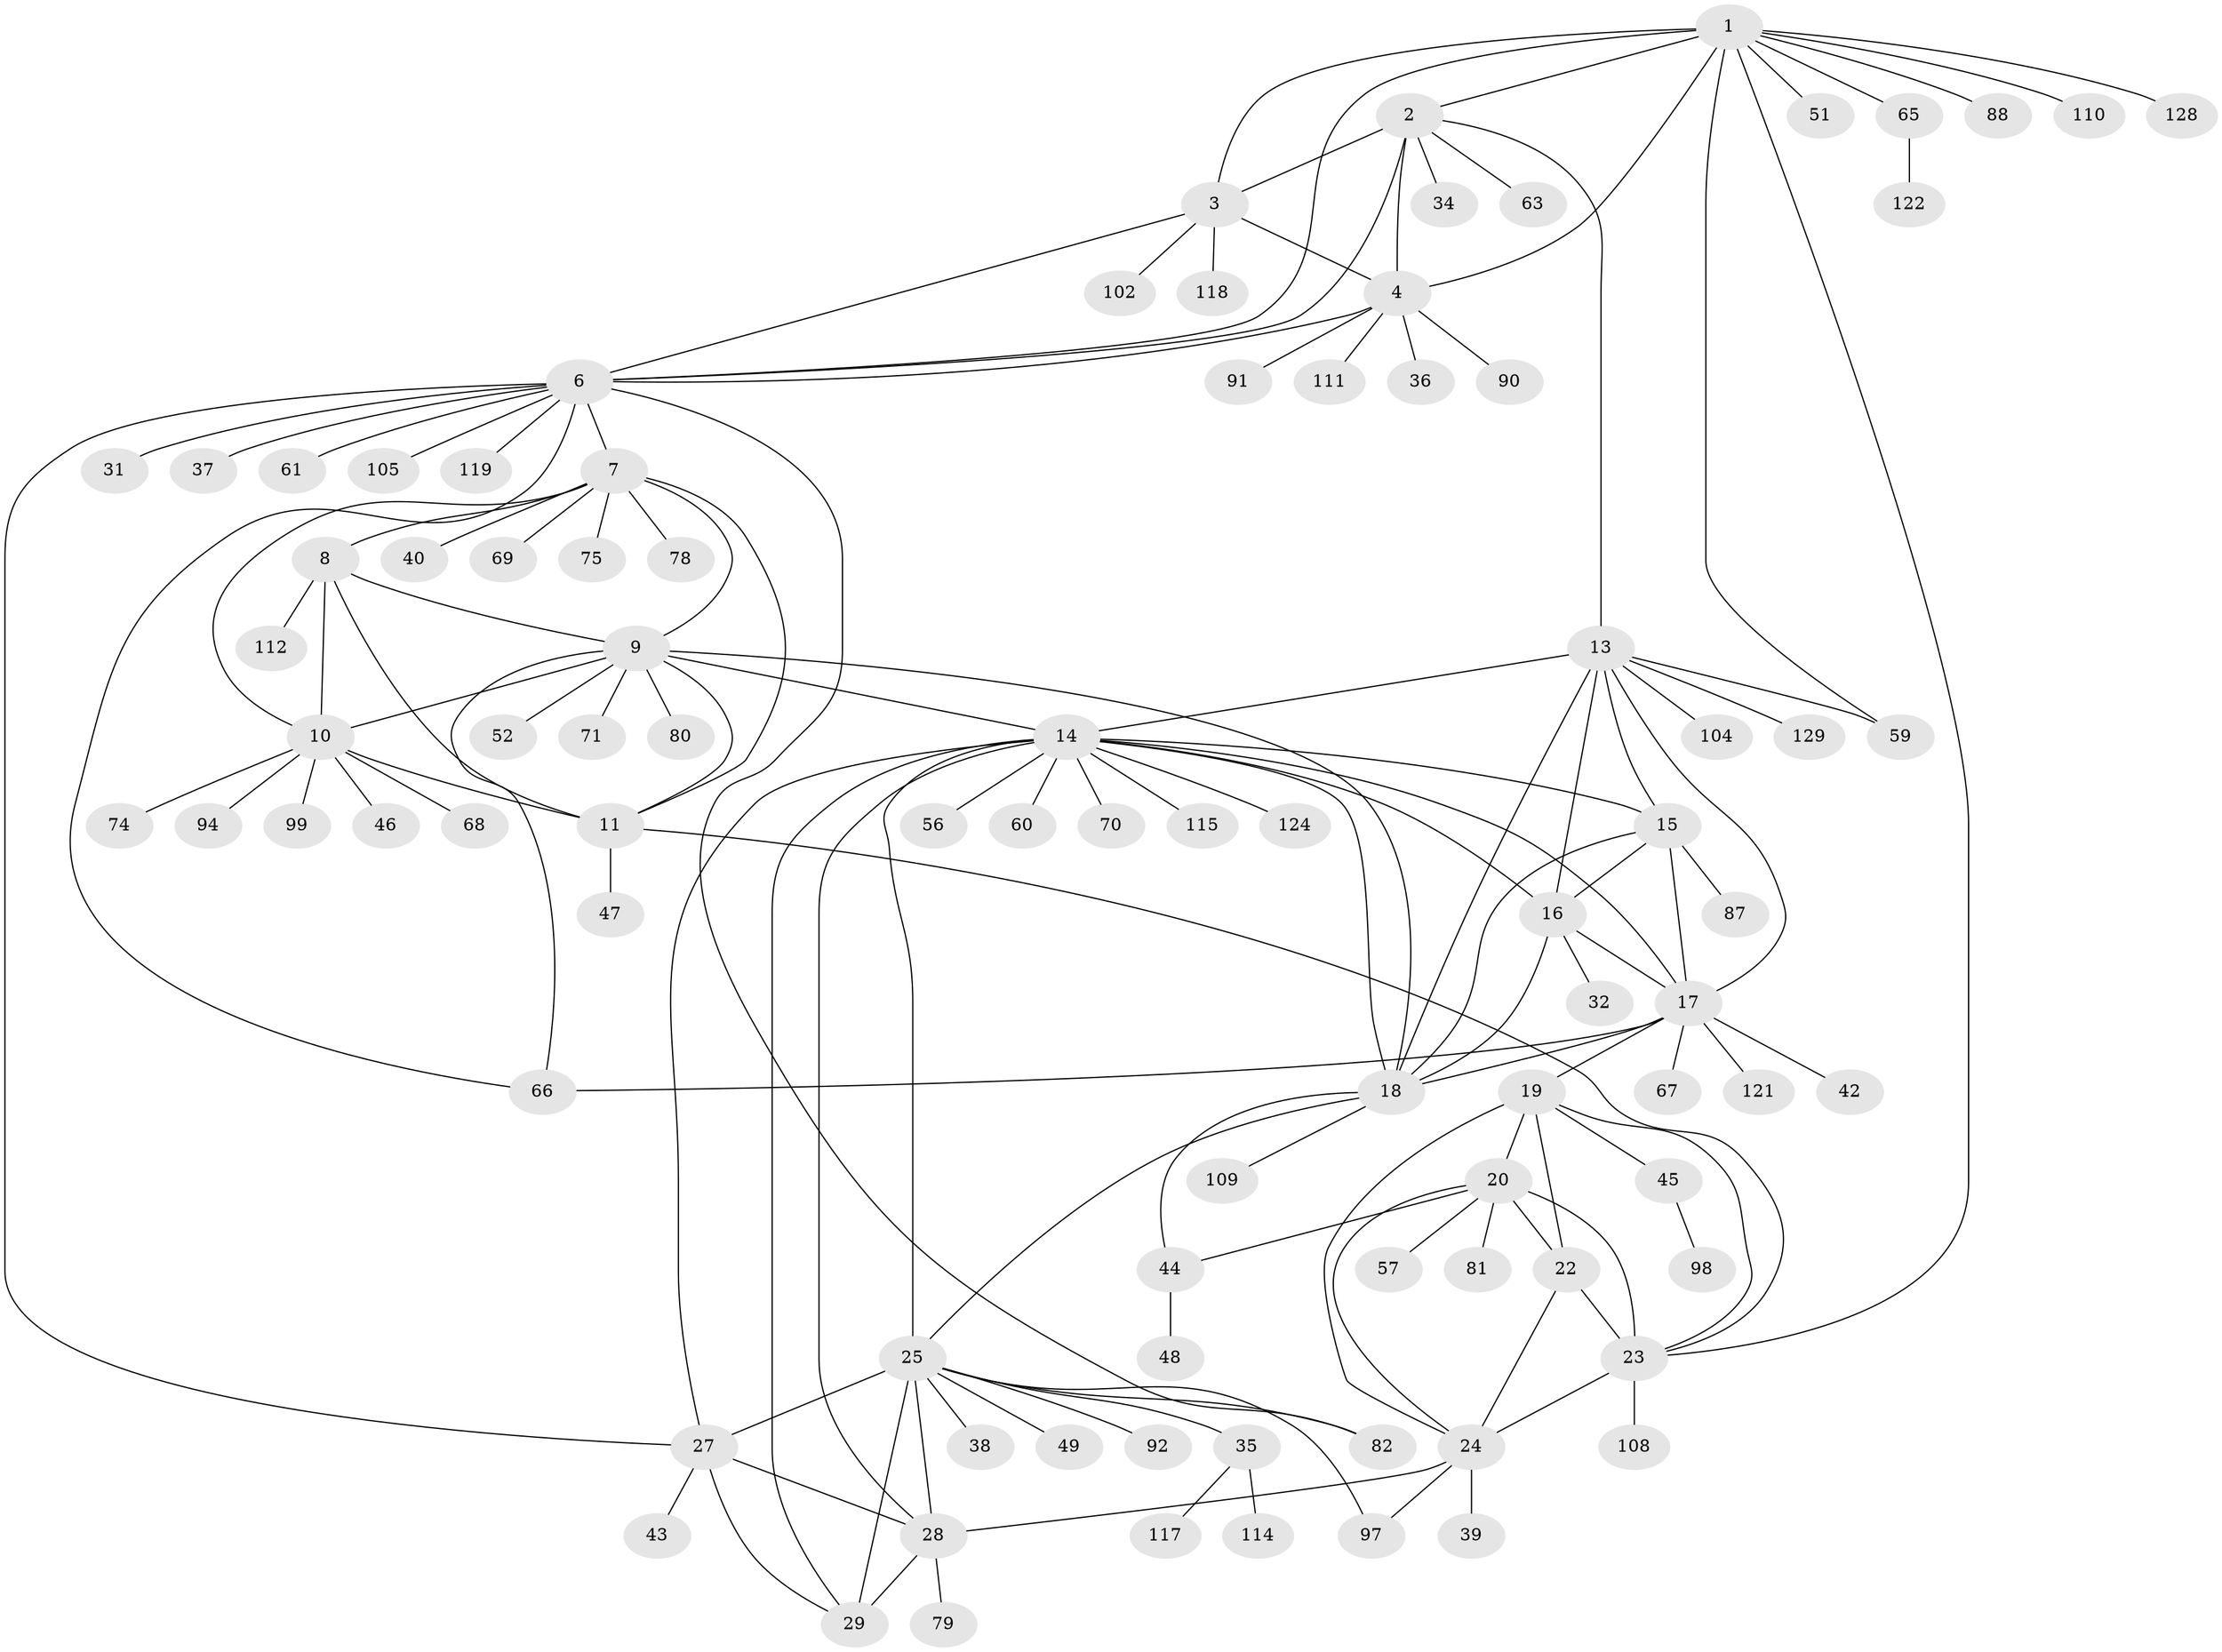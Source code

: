 // original degree distribution, {12: 0.007633587786259542, 8: 0.04580152671755725, 7: 0.03816793893129771, 9: 0.030534351145038167, 14: 0.007633587786259542, 10: 0.04580152671755725, 6: 0.015267175572519083, 11: 0.022900763358778626, 5: 0.015267175572519083, 1: 0.6183206106870229, 2: 0.11450381679389313, 3: 0.03816793893129771}
// Generated by graph-tools (version 1.1) at 2025/19/03/04/25 18:19:32]
// undirected, 91 vertices, 137 edges
graph export_dot {
graph [start="1"]
  node [color=gray90,style=filled];
  1;
  2;
  3 [super="+5"];
  4;
  6;
  7;
  8;
  9 [super="+12+103"];
  10 [super="+33"];
  11;
  13 [super="+41+95"];
  14 [super="+30+54+131+53"];
  15;
  16 [super="+76+62+89+58"];
  17;
  18;
  19 [super="+100+123"];
  20 [super="+21"];
  22;
  23;
  24;
  25 [super="+26"];
  27 [super="+107"];
  28 [super="+125+130"];
  29 [super="+72+96+64"];
  31;
  32 [super="+120"];
  34;
  35;
  36;
  37;
  38;
  39;
  40 [super="+50"];
  42;
  43 [super="+55"];
  44;
  45;
  46;
  47 [super="+77"];
  48;
  49;
  51;
  52;
  56;
  57;
  59 [super="+73+84"];
  60;
  61 [super="+83"];
  63 [super="+86"];
  65;
  66 [super="+127"];
  67;
  68;
  69;
  70;
  71;
  74;
  75;
  78;
  79;
  80 [super="+113"];
  81;
  82;
  87;
  88;
  90;
  91;
  92;
  94;
  97;
  98;
  99;
  102;
  104;
  105;
  108;
  109;
  110;
  111;
  112;
  114;
  115;
  117;
  118;
  119;
  121;
  122;
  124;
  128;
  129;
  1 -- 2;
  1 -- 3 [weight=2];
  1 -- 4;
  1 -- 6;
  1 -- 23;
  1 -- 51;
  1 -- 59;
  1 -- 65;
  1 -- 88;
  1 -- 110;
  1 -- 128;
  2 -- 3 [weight=2];
  2 -- 4;
  2 -- 6;
  2 -- 13;
  2 -- 34;
  2 -- 63;
  3 -- 4 [weight=2];
  3 -- 6 [weight=2];
  3 -- 102;
  3 -- 118;
  4 -- 6;
  4 -- 36;
  4 -- 90;
  4 -- 91;
  4 -- 111;
  6 -- 7;
  6 -- 27;
  6 -- 31;
  6 -- 37;
  6 -- 61;
  6 -- 82;
  6 -- 105;
  6 -- 119;
  6 -- 66;
  7 -- 8;
  7 -- 9 [weight=2];
  7 -- 10;
  7 -- 11;
  7 -- 40;
  7 -- 69;
  7 -- 75;
  7 -- 78;
  8 -- 9 [weight=2];
  8 -- 10;
  8 -- 11;
  8 -- 112;
  9 -- 10 [weight=2];
  9 -- 11 [weight=2];
  9 -- 18;
  9 -- 52;
  9 -- 66;
  9 -- 14;
  9 -- 80;
  9 -- 71;
  10 -- 11;
  10 -- 46;
  10 -- 74;
  10 -- 94;
  10 -- 99;
  10 -- 68;
  11 -- 23;
  11 -- 47;
  13 -- 14;
  13 -- 15;
  13 -- 16;
  13 -- 17;
  13 -- 18;
  13 -- 104;
  13 -- 129;
  13 -- 59;
  14 -- 15;
  14 -- 16;
  14 -- 17;
  14 -- 18;
  14 -- 56;
  14 -- 70;
  14 -- 60;
  14 -- 124;
  14 -- 115;
  14 -- 25 [weight=2];
  14 -- 27;
  14 -- 28;
  14 -- 29;
  15 -- 16;
  15 -- 17;
  15 -- 18;
  15 -- 87;
  16 -- 17;
  16 -- 18;
  16 -- 32;
  17 -- 18;
  17 -- 19;
  17 -- 42;
  17 -- 66;
  17 -- 67;
  17 -- 121;
  18 -- 44;
  18 -- 109;
  18 -- 25;
  19 -- 20 [weight=2];
  19 -- 22;
  19 -- 23;
  19 -- 24;
  19 -- 45;
  20 -- 22 [weight=2];
  20 -- 23 [weight=2];
  20 -- 24 [weight=2];
  20 -- 44;
  20 -- 57;
  20 -- 81;
  22 -- 23;
  22 -- 24;
  23 -- 24;
  23 -- 108;
  24 -- 28;
  24 -- 39;
  24 -- 97;
  25 -- 27 [weight=2];
  25 -- 28 [weight=2];
  25 -- 29 [weight=2];
  25 -- 92;
  25 -- 97;
  25 -- 35;
  25 -- 38;
  25 -- 49;
  25 -- 82;
  27 -- 28;
  27 -- 29;
  27 -- 43;
  28 -- 29;
  28 -- 79;
  35 -- 114;
  35 -- 117;
  44 -- 48;
  45 -- 98;
  65 -- 122;
}
